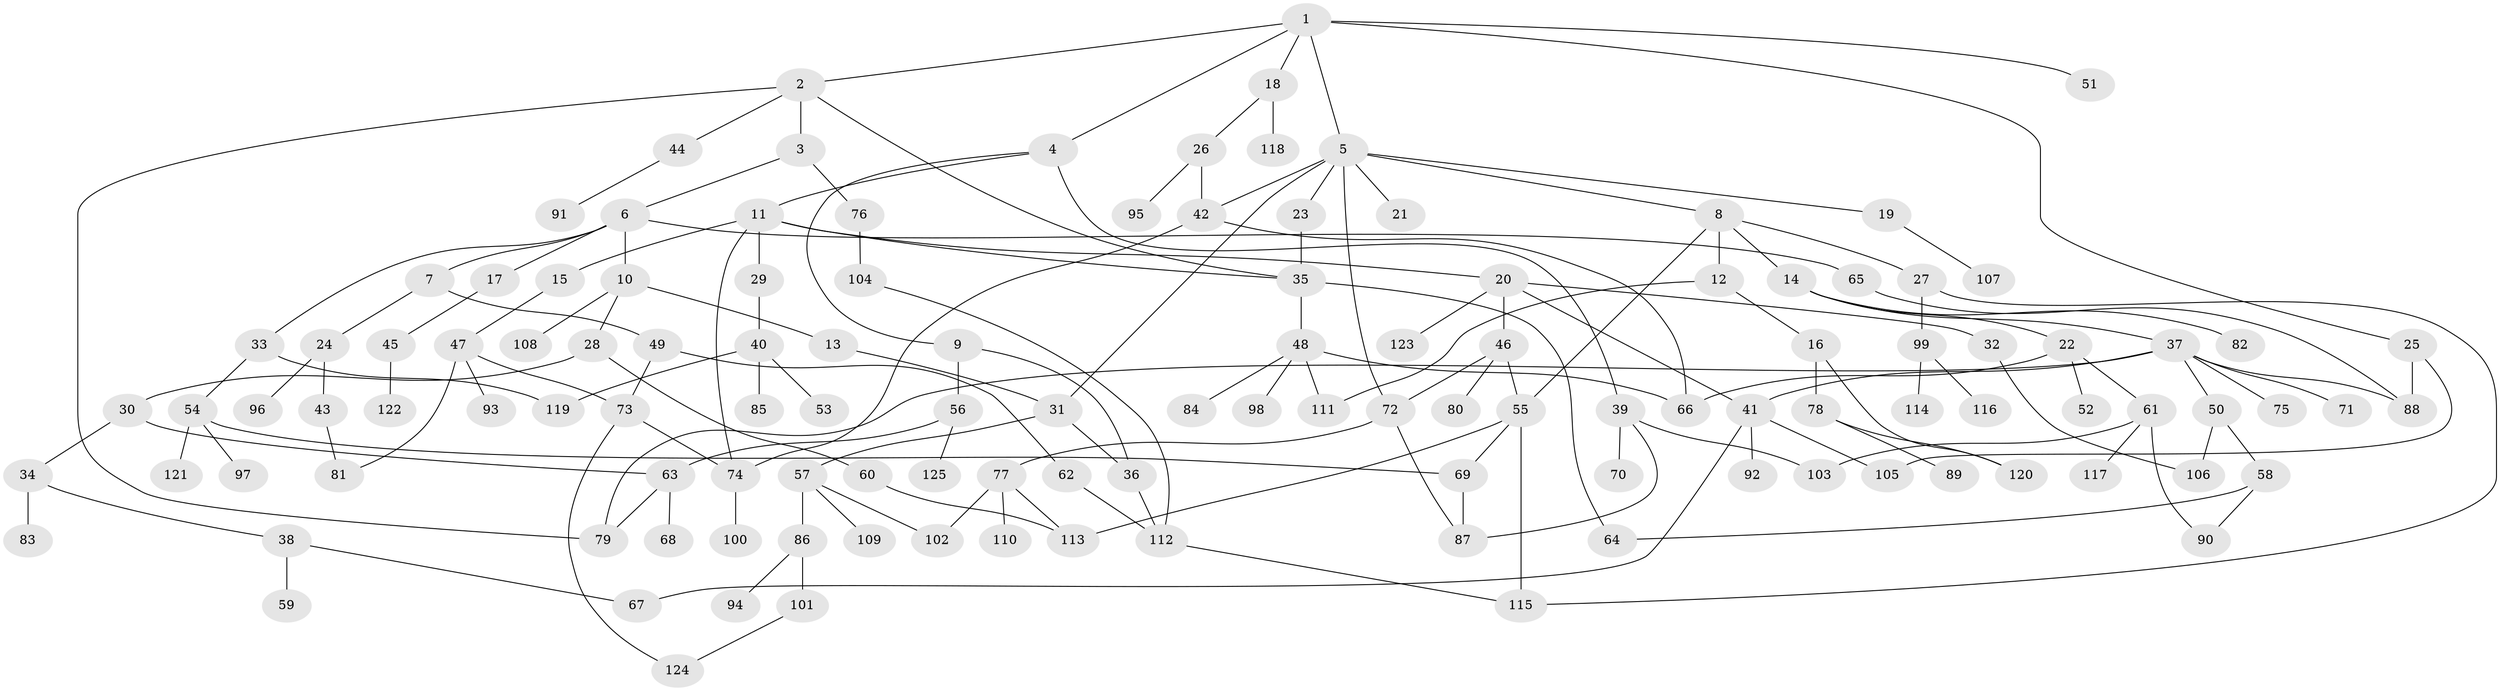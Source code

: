 // Generated by graph-tools (version 1.1) at 2025/34/03/09/25 02:34:28]
// undirected, 125 vertices, 163 edges
graph export_dot {
graph [start="1"]
  node [color=gray90,style=filled];
  1;
  2;
  3;
  4;
  5;
  6;
  7;
  8;
  9;
  10;
  11;
  12;
  13;
  14;
  15;
  16;
  17;
  18;
  19;
  20;
  21;
  22;
  23;
  24;
  25;
  26;
  27;
  28;
  29;
  30;
  31;
  32;
  33;
  34;
  35;
  36;
  37;
  38;
  39;
  40;
  41;
  42;
  43;
  44;
  45;
  46;
  47;
  48;
  49;
  50;
  51;
  52;
  53;
  54;
  55;
  56;
  57;
  58;
  59;
  60;
  61;
  62;
  63;
  64;
  65;
  66;
  67;
  68;
  69;
  70;
  71;
  72;
  73;
  74;
  75;
  76;
  77;
  78;
  79;
  80;
  81;
  82;
  83;
  84;
  85;
  86;
  87;
  88;
  89;
  90;
  91;
  92;
  93;
  94;
  95;
  96;
  97;
  98;
  99;
  100;
  101;
  102;
  103;
  104;
  105;
  106;
  107;
  108;
  109;
  110;
  111;
  112;
  113;
  114;
  115;
  116;
  117;
  118;
  119;
  120;
  121;
  122;
  123;
  124;
  125;
  1 -- 2;
  1 -- 4;
  1 -- 5;
  1 -- 18;
  1 -- 25;
  1 -- 51;
  2 -- 3;
  2 -- 44;
  2 -- 79;
  2 -- 35;
  3 -- 6;
  3 -- 76;
  4 -- 9;
  4 -- 11;
  4 -- 39;
  5 -- 8;
  5 -- 19;
  5 -- 21;
  5 -- 23;
  5 -- 31;
  5 -- 72;
  5 -- 42;
  6 -- 7;
  6 -- 10;
  6 -- 17;
  6 -- 33;
  6 -- 65;
  7 -- 24;
  7 -- 49;
  8 -- 12;
  8 -- 14;
  8 -- 27;
  8 -- 55;
  9 -- 36;
  9 -- 56;
  10 -- 13;
  10 -- 28;
  10 -- 108;
  11 -- 15;
  11 -- 20;
  11 -- 29;
  11 -- 35;
  11 -- 74;
  12 -- 16;
  12 -- 111;
  13 -- 31;
  14 -- 22;
  14 -- 37;
  14 -- 82;
  15 -- 47;
  16 -- 78;
  16 -- 120;
  17 -- 45;
  18 -- 26;
  18 -- 118;
  19 -- 107;
  20 -- 32;
  20 -- 46;
  20 -- 123;
  20 -- 41;
  22 -- 52;
  22 -- 61;
  22 -- 66;
  23 -- 35;
  24 -- 43;
  24 -- 96;
  25 -- 105;
  25 -- 88;
  26 -- 42;
  26 -- 95;
  27 -- 99;
  27 -- 115;
  28 -- 30;
  28 -- 60;
  29 -- 40;
  30 -- 34;
  30 -- 63;
  31 -- 57;
  31 -- 36;
  32 -- 106;
  33 -- 54;
  33 -- 119;
  34 -- 38;
  34 -- 83;
  35 -- 48;
  35 -- 64;
  36 -- 112;
  37 -- 41;
  37 -- 50;
  37 -- 71;
  37 -- 75;
  37 -- 79;
  37 -- 88;
  38 -- 59;
  38 -- 67;
  39 -- 70;
  39 -- 87;
  39 -- 103;
  40 -- 53;
  40 -- 85;
  40 -- 119;
  41 -- 67;
  41 -- 92;
  41 -- 105;
  42 -- 66;
  42 -- 74;
  43 -- 81;
  44 -- 91;
  45 -- 122;
  46 -- 80;
  46 -- 55;
  46 -- 72;
  47 -- 73;
  47 -- 93;
  47 -- 81;
  48 -- 84;
  48 -- 98;
  48 -- 66;
  48 -- 111;
  49 -- 62;
  49 -- 73;
  50 -- 58;
  50 -- 106;
  54 -- 69;
  54 -- 97;
  54 -- 121;
  55 -- 113;
  55 -- 69;
  55 -- 115;
  56 -- 125;
  56 -- 63;
  57 -- 86;
  57 -- 102;
  57 -- 109;
  58 -- 64;
  58 -- 90;
  60 -- 113;
  61 -- 90;
  61 -- 103;
  61 -- 117;
  62 -- 112;
  63 -- 68;
  63 -- 79;
  65 -- 88;
  69 -- 87;
  72 -- 77;
  72 -- 87;
  73 -- 124;
  73 -- 74;
  74 -- 100;
  76 -- 104;
  77 -- 110;
  77 -- 113;
  77 -- 102;
  78 -- 89;
  78 -- 120;
  86 -- 94;
  86 -- 101;
  99 -- 114;
  99 -- 116;
  101 -- 124;
  104 -- 112;
  112 -- 115;
}
